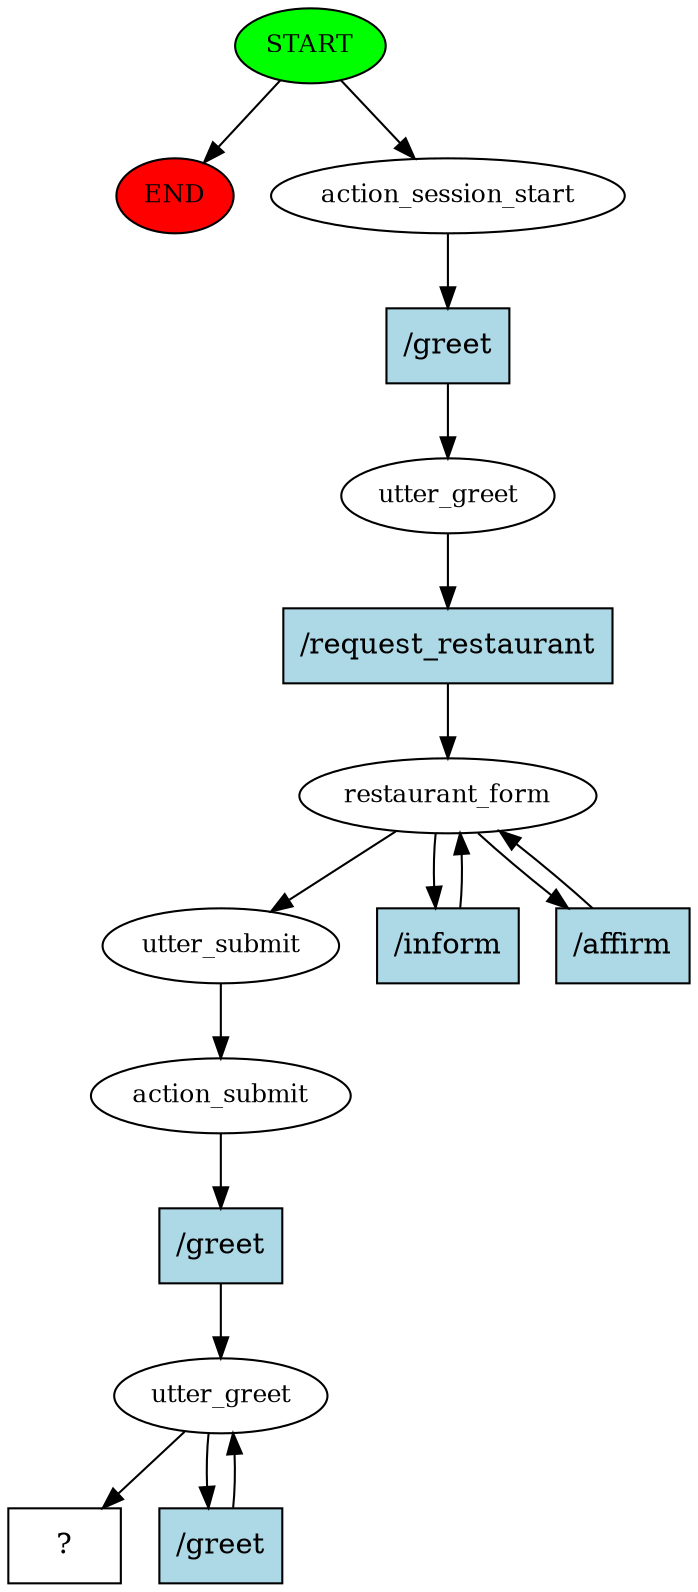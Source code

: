 digraph  {
0 [class="start active", fillcolor=green, fontsize=12, label=START, style=filled];
"-1" [class=end, fillcolor=red, fontsize=12, label=END, style=filled];
1 [class=active, fontsize=12, label=action_session_start];
2 [class=active, fontsize=12, label=utter_greet];
3 [class=active, fontsize=12, label=restaurant_form];
7 [class=active, fontsize=12, label=utter_submit];
8 [class=active, fontsize=12, label=action_submit];
9 [class=active, fontsize=12, label=utter_greet];
11 [class="intent dashed active", label="  ?  ", shape=rect];
12 [class="intent active", fillcolor=lightblue, label="/greet", shape=rect, style=filled];
13 [class="intent active", fillcolor=lightblue, label="/request_restaurant", shape=rect, style=filled];
14 [class="intent active", fillcolor=lightblue, label="/inform", shape=rect, style=filled];
15 [class="intent active", fillcolor=lightblue, label="/affirm", shape=rect, style=filled];
16 [class="intent active", fillcolor=lightblue, label="/greet", shape=rect, style=filled];
17 [class="intent active", fillcolor=lightblue, label="/greet", shape=rect, style=filled];
0 -> "-1"  [class="", key=NONE, label=""];
0 -> 1  [class=active, key=NONE, label=""];
1 -> 12  [class=active, key=0];
2 -> 13  [class=active, key=0];
3 -> 7  [class=active, key=NONE, label=""];
3 -> 14  [class=active, key=0];
3 -> 15  [class=active, key=0];
7 -> 8  [class=active, key=NONE, label=""];
8 -> 16  [class=active, key=0];
9 -> 11  [class=active, key=NONE, label=""];
9 -> 17  [class=active, key=0];
12 -> 2  [class=active, key=0];
13 -> 3  [class=active, key=0];
14 -> 3  [class=active, key=0];
15 -> 3  [class=active, key=0];
16 -> 9  [class=active, key=0];
17 -> 9  [class=active, key=0];
}
